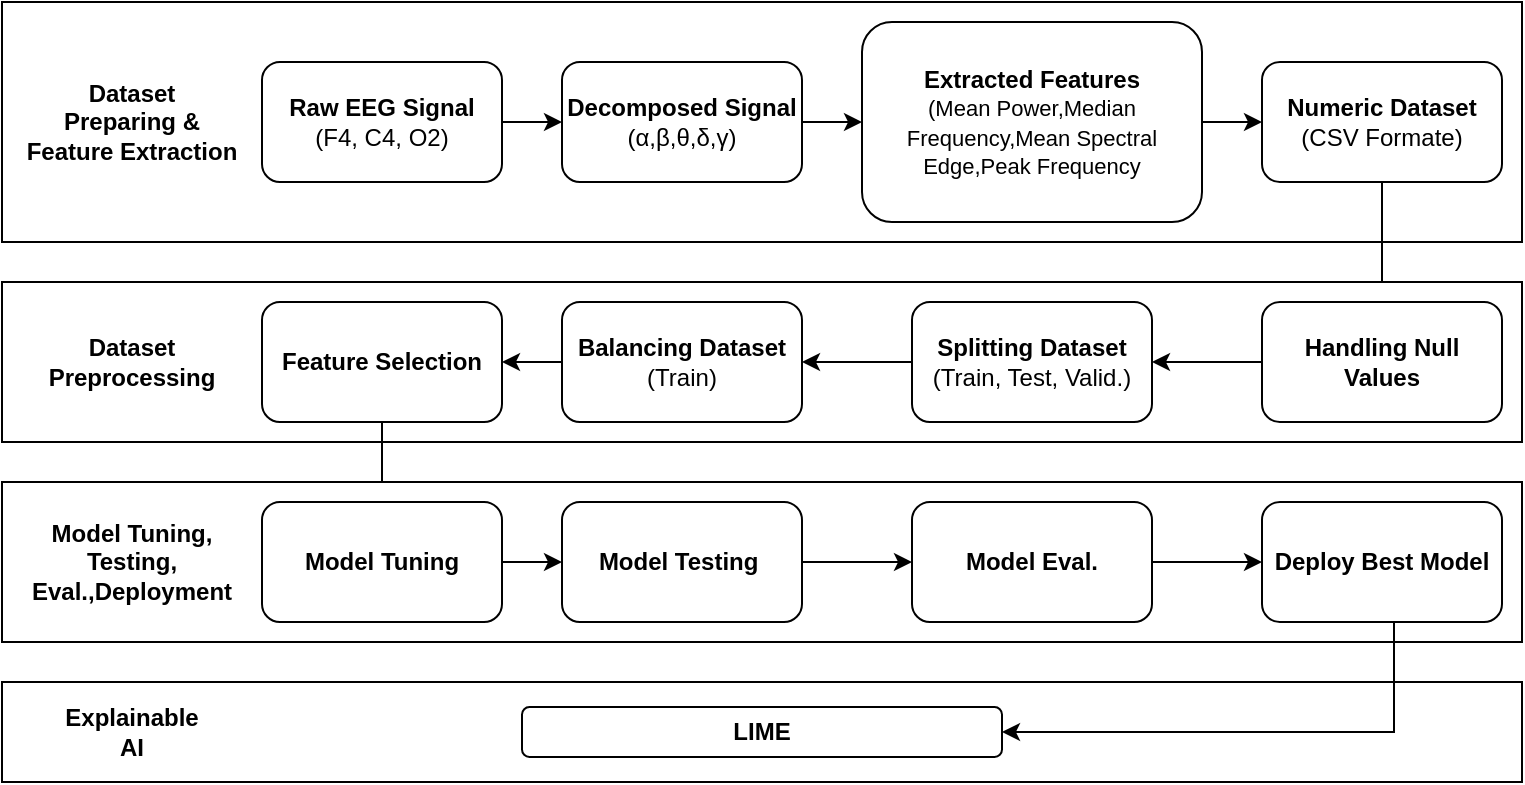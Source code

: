 <mxfile version="21.6.8" type="github">
  <diagram name="Page-1" id="Nbj1pp02Jp6ZrzfEJqKe">
    <mxGraphModel dx="821" dy="590" grid="1" gridSize="10" guides="1" tooltips="1" connect="1" arrows="1" fold="1" page="1" pageScale="1" pageWidth="827" pageHeight="1169" background="none" math="0" shadow="0">
      <root>
        <mxCell id="0" />
        <mxCell id="1" parent="0" />
        <mxCell id="iAELstvAzbOtbbjKqWuE-9" value="" style="rounded=0;whiteSpace=wrap;html=1;" vertex="1" parent="1">
          <mxGeometry x="34" y="160" width="760" height="120" as="geometry" />
        </mxCell>
        <mxCell id="iAELstvAzbOtbbjKqWuE-5" style="edgeStyle=orthogonalEdgeStyle;rounded=0;orthogonalLoop=1;jettySize=auto;html=1;" edge="1" parent="1" source="iAELstvAzbOtbbjKqWuE-1" target="iAELstvAzbOtbbjKqWuE-2">
          <mxGeometry relative="1" as="geometry" />
        </mxCell>
        <mxCell id="iAELstvAzbOtbbjKqWuE-1" value="&lt;b&gt;Raw EEG Signal&lt;/b&gt;&lt;br&gt;(F4, C4, O2)" style="rounded=1;whiteSpace=wrap;html=1;" vertex="1" parent="1">
          <mxGeometry x="164" y="190" width="120" height="60" as="geometry" />
        </mxCell>
        <mxCell id="iAELstvAzbOtbbjKqWuE-6" style="edgeStyle=orthogonalEdgeStyle;rounded=0;orthogonalLoop=1;jettySize=auto;html=1;" edge="1" parent="1" source="iAELstvAzbOtbbjKqWuE-2" target="iAELstvAzbOtbbjKqWuE-3">
          <mxGeometry relative="1" as="geometry" />
        </mxCell>
        <mxCell id="iAELstvAzbOtbbjKqWuE-2" value="&lt;b&gt;Decomposed Signal&lt;/b&gt;&lt;br&gt;(α,β,θ,δ,γ)" style="rounded=1;whiteSpace=wrap;html=1;" vertex="1" parent="1">
          <mxGeometry x="314" y="190" width="120" height="60" as="geometry" />
        </mxCell>
        <mxCell id="iAELstvAzbOtbbjKqWuE-7" style="edgeStyle=orthogonalEdgeStyle;rounded=0;orthogonalLoop=1;jettySize=auto;html=1;entryX=0;entryY=0.5;entryDx=0;entryDy=0;" edge="1" parent="1" source="iAELstvAzbOtbbjKqWuE-3" target="iAELstvAzbOtbbjKqWuE-4">
          <mxGeometry relative="1" as="geometry" />
        </mxCell>
        <mxCell id="iAELstvAzbOtbbjKqWuE-3" value="&lt;b&gt;Extracted Features&lt;br&gt;&lt;/b&gt;&lt;font style=&quot;font-size: 11px;&quot;&gt;(Mean Power,Median Frequency,Mean Spectral Edge,Peak Frequency&lt;/font&gt;" style="rounded=1;whiteSpace=wrap;html=1;" vertex="1" parent="1">
          <mxGeometry x="464" y="170" width="170" height="100" as="geometry" />
        </mxCell>
        <mxCell id="iAELstvAzbOtbbjKqWuE-35" style="edgeStyle=orthogonalEdgeStyle;rounded=0;orthogonalLoop=1;jettySize=auto;html=1;" edge="1" parent="1" source="iAELstvAzbOtbbjKqWuE-4" target="iAELstvAzbOtbbjKqWuE-13">
          <mxGeometry relative="1" as="geometry" />
        </mxCell>
        <mxCell id="iAELstvAzbOtbbjKqWuE-4" value="&lt;b&gt;Numeric Dataset&lt;/b&gt;&lt;br&gt;(CSV Formate)" style="rounded=1;whiteSpace=wrap;html=1;" vertex="1" parent="1">
          <mxGeometry x="664" y="190" width="120" height="60" as="geometry" />
        </mxCell>
        <mxCell id="iAELstvAzbOtbbjKqWuE-10" value="&lt;b&gt;Dataset&lt;br&gt;Preparing &amp;amp; Feature Extraction&lt;br&gt;&lt;/b&gt;" style="text;html=1;strokeColor=none;fillColor=none;align=center;verticalAlign=middle;whiteSpace=wrap;rounded=0;" vertex="1" parent="1">
          <mxGeometry x="44" y="197.5" width="110" height="45" as="geometry" />
        </mxCell>
        <mxCell id="iAELstvAzbOtbbjKqWuE-12" value="" style="rounded=0;whiteSpace=wrap;html=1;" vertex="1" parent="1">
          <mxGeometry x="34" y="300" width="760" height="80" as="geometry" />
        </mxCell>
        <mxCell id="iAELstvAzbOtbbjKqWuE-36" style="edgeStyle=orthogonalEdgeStyle;rounded=0;orthogonalLoop=1;jettySize=auto;html=1;" edge="1" parent="1" source="iAELstvAzbOtbbjKqWuE-13" target="iAELstvAzbOtbbjKqWuE-16">
          <mxGeometry relative="1" as="geometry" />
        </mxCell>
        <mxCell id="iAELstvAzbOtbbjKqWuE-13" value="&lt;b&gt;Handling Null Values&lt;/b&gt;" style="rounded=1;whiteSpace=wrap;html=1;" vertex="1" parent="1">
          <mxGeometry x="664" y="310" width="120" height="60" as="geometry" />
        </mxCell>
        <mxCell id="iAELstvAzbOtbbjKqWuE-38" style="edgeStyle=orthogonalEdgeStyle;rounded=0;orthogonalLoop=1;jettySize=auto;html=1;entryX=1;entryY=0.5;entryDx=0;entryDy=0;" edge="1" parent="1" source="iAELstvAzbOtbbjKqWuE-14" target="iAELstvAzbOtbbjKqWuE-15">
          <mxGeometry relative="1" as="geometry" />
        </mxCell>
        <mxCell id="iAELstvAzbOtbbjKqWuE-14" value="&lt;b&gt;Balancing Dataset&lt;/b&gt;&lt;br&gt;(Train)" style="rounded=1;whiteSpace=wrap;html=1;" vertex="1" parent="1">
          <mxGeometry x="314" y="310" width="120" height="60" as="geometry" />
        </mxCell>
        <mxCell id="iAELstvAzbOtbbjKqWuE-39" style="edgeStyle=orthogonalEdgeStyle;rounded=0;orthogonalLoop=1;jettySize=auto;html=1;entryX=0.5;entryY=0;entryDx=0;entryDy=0;" edge="1" parent="1" source="iAELstvAzbOtbbjKqWuE-15" target="iAELstvAzbOtbbjKqWuE-26">
          <mxGeometry relative="1" as="geometry" />
        </mxCell>
        <mxCell id="iAELstvAzbOtbbjKqWuE-15" value="&lt;b&gt;Feature Selection&lt;/b&gt;" style="rounded=1;whiteSpace=wrap;html=1;" vertex="1" parent="1">
          <mxGeometry x="164" y="310" width="120" height="60" as="geometry" />
        </mxCell>
        <mxCell id="iAELstvAzbOtbbjKqWuE-37" style="edgeStyle=orthogonalEdgeStyle;rounded=0;orthogonalLoop=1;jettySize=auto;html=1;entryX=1;entryY=0.5;entryDx=0;entryDy=0;" edge="1" parent="1" source="iAELstvAzbOtbbjKqWuE-16" target="iAELstvAzbOtbbjKqWuE-14">
          <mxGeometry relative="1" as="geometry" />
        </mxCell>
        <mxCell id="iAELstvAzbOtbbjKqWuE-16" value="&lt;b&gt;Splitting&amp;nbsp;Dataset&lt;/b&gt;&lt;br&gt;(Train, Test, Valid.)" style="rounded=1;whiteSpace=wrap;html=1;" vertex="1" parent="1">
          <mxGeometry x="489" y="310" width="120" height="60" as="geometry" />
        </mxCell>
        <mxCell id="iAELstvAzbOtbbjKqWuE-17" value="&lt;b&gt;Dataset&lt;br&gt;Preprocessing&lt;/b&gt;" style="text;html=1;strokeColor=none;fillColor=none;align=center;verticalAlign=middle;whiteSpace=wrap;rounded=0;" vertex="1" parent="1">
          <mxGeometry x="69" y="325" width="60" height="30" as="geometry" />
        </mxCell>
        <mxCell id="iAELstvAzbOtbbjKqWuE-24" value="" style="rounded=0;whiteSpace=wrap;html=1;" vertex="1" parent="1">
          <mxGeometry x="34" y="400" width="760" height="80" as="geometry" />
        </mxCell>
        <mxCell id="iAELstvAzbOtbbjKqWuE-40" style="edgeStyle=orthogonalEdgeStyle;rounded=0;orthogonalLoop=1;jettySize=auto;html=1;" edge="1" parent="1" source="iAELstvAzbOtbbjKqWuE-26" target="iAELstvAzbOtbbjKqWuE-27">
          <mxGeometry relative="1" as="geometry" />
        </mxCell>
        <mxCell id="iAELstvAzbOtbbjKqWuE-26" value="&lt;b&gt;Model Tuning&lt;/b&gt;" style="rounded=1;whiteSpace=wrap;html=1;" vertex="1" parent="1">
          <mxGeometry x="164" y="410" width="120" height="60" as="geometry" />
        </mxCell>
        <mxCell id="iAELstvAzbOtbbjKqWuE-41" style="edgeStyle=orthogonalEdgeStyle;rounded=0;orthogonalLoop=1;jettySize=auto;html=1;entryX=0;entryY=0.5;entryDx=0;entryDy=0;" edge="1" parent="1" source="iAELstvAzbOtbbjKqWuE-27" target="iAELstvAzbOtbbjKqWuE-28">
          <mxGeometry relative="1" as="geometry" />
        </mxCell>
        <mxCell id="iAELstvAzbOtbbjKqWuE-27" value="&lt;b&gt;Model Testing&amp;nbsp;&lt;/b&gt;" style="rounded=1;whiteSpace=wrap;html=1;" vertex="1" parent="1">
          <mxGeometry x="314" y="410" width="120" height="60" as="geometry" />
        </mxCell>
        <mxCell id="iAELstvAzbOtbbjKqWuE-44" style="edgeStyle=orthogonalEdgeStyle;rounded=0;orthogonalLoop=1;jettySize=auto;html=1;entryX=0;entryY=0.5;entryDx=0;entryDy=0;" edge="1" parent="1" source="iAELstvAzbOtbbjKqWuE-28" target="iAELstvAzbOtbbjKqWuE-29">
          <mxGeometry relative="1" as="geometry" />
        </mxCell>
        <mxCell id="iAELstvAzbOtbbjKqWuE-28" value="&lt;b&gt;Model Eval.&lt;/b&gt;" style="rounded=1;whiteSpace=wrap;html=1;" vertex="1" parent="1">
          <mxGeometry x="489" y="410" width="120" height="60" as="geometry" />
        </mxCell>
        <mxCell id="iAELstvAzbOtbbjKqWuE-29" value="&lt;b&gt;Deploy Best Model&lt;/b&gt;" style="rounded=1;whiteSpace=wrap;html=1;" vertex="1" parent="1">
          <mxGeometry x="664" y="410" width="120" height="60" as="geometry" />
        </mxCell>
        <mxCell id="iAELstvAzbOtbbjKqWuE-30" value="&lt;b&gt;Model Tuning, Testing, Eval.,Deployment&lt;/b&gt;" style="text;html=1;strokeColor=none;fillColor=none;align=center;verticalAlign=middle;whiteSpace=wrap;rounded=0;" vertex="1" parent="1">
          <mxGeometry x="69" y="425" width="60" height="30" as="geometry" />
        </mxCell>
        <mxCell id="iAELstvAzbOtbbjKqWuE-31" value="" style="rounded=0;whiteSpace=wrap;html=1;" vertex="1" parent="1">
          <mxGeometry x="34" y="500" width="760" height="50" as="geometry" />
        </mxCell>
        <mxCell id="iAELstvAzbOtbbjKqWuE-32" value="&lt;b&gt;Explainable AI&lt;/b&gt;" style="text;html=1;strokeColor=none;fillColor=none;align=center;verticalAlign=middle;whiteSpace=wrap;rounded=0;" vertex="1" parent="1">
          <mxGeometry x="69" y="510" width="60" height="30" as="geometry" />
        </mxCell>
        <mxCell id="iAELstvAzbOtbbjKqWuE-33" value="&lt;b&gt;LIME&lt;/b&gt;" style="rounded=1;whiteSpace=wrap;html=1;" vertex="1" parent="1">
          <mxGeometry x="294" y="512.5" width="240" height="25" as="geometry" />
        </mxCell>
        <mxCell id="iAELstvAzbOtbbjKqWuE-45" style="edgeStyle=orthogonalEdgeStyle;rounded=0;orthogonalLoop=1;jettySize=auto;html=1;entryX=1;entryY=0.5;entryDx=0;entryDy=0;" edge="1" parent="1" source="iAELstvAzbOtbbjKqWuE-29" target="iAELstvAzbOtbbjKqWuE-33">
          <mxGeometry relative="1" as="geometry">
            <Array as="points">
              <mxPoint x="730" y="525" />
            </Array>
          </mxGeometry>
        </mxCell>
      </root>
    </mxGraphModel>
  </diagram>
</mxfile>
